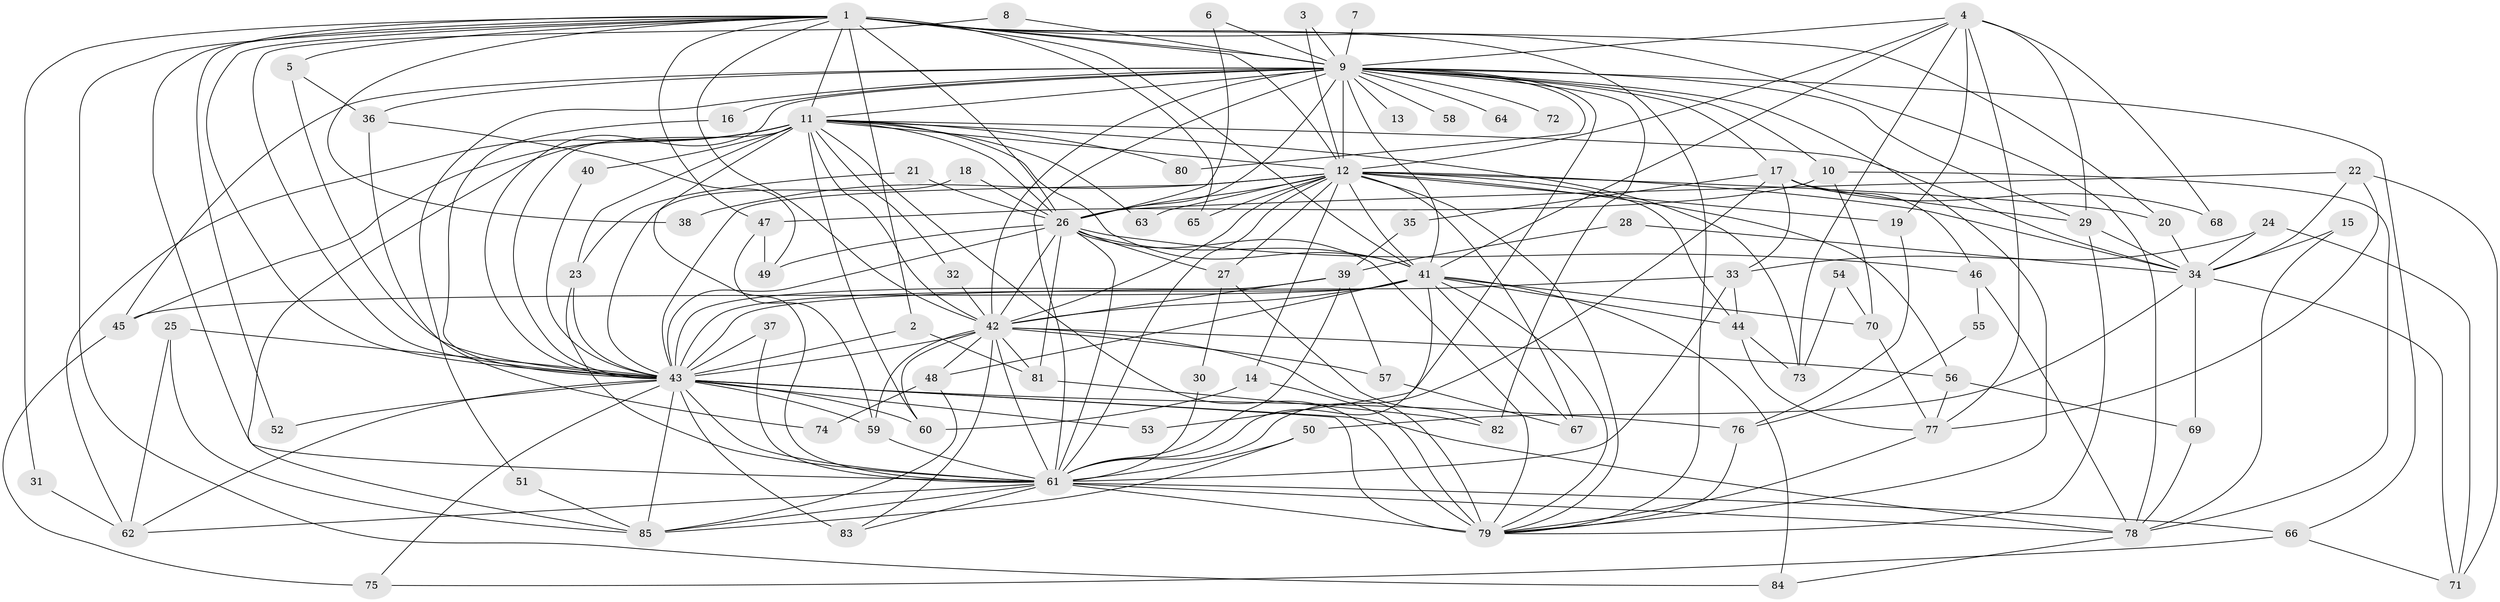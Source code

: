 // original degree distribution, {16: 0.0070921985815602835, 35: 0.0070921985815602835, 20: 0.0070921985815602835, 18: 0.0070921985815602835, 23: 0.014184397163120567, 27: 0.0070921985815602835, 21: 0.0070921985815602835, 24: 0.0070921985815602835, 36: 0.0070921985815602835, 2: 0.5815602836879432, 3: 0.1347517730496454, 7: 0.02127659574468085, 5: 0.0425531914893617, 4: 0.12056737588652482, 6: 0.014184397163120567, 11: 0.0070921985815602835, 8: 0.0070921985815602835}
// Generated by graph-tools (version 1.1) at 2025/36/03/04/25 23:36:34]
// undirected, 85 vertices, 227 edges
graph export_dot {
  node [color=gray90,style=filled];
  1;
  2;
  3;
  4;
  5;
  6;
  7;
  8;
  9;
  10;
  11;
  12;
  13;
  14;
  15;
  16;
  17;
  18;
  19;
  20;
  21;
  22;
  23;
  24;
  25;
  26;
  27;
  28;
  29;
  30;
  31;
  32;
  33;
  34;
  35;
  36;
  37;
  38;
  39;
  40;
  41;
  42;
  43;
  44;
  45;
  46;
  47;
  48;
  49;
  50;
  51;
  52;
  53;
  54;
  55;
  56;
  57;
  58;
  59;
  60;
  61;
  62;
  63;
  64;
  65;
  66;
  67;
  68;
  69;
  70;
  71;
  72;
  73;
  74;
  75;
  76;
  77;
  78;
  79;
  80;
  81;
  82;
  83;
  84;
  85;
  1 -- 2 [weight=1.0];
  1 -- 5 [weight=1.0];
  1 -- 9 [weight=1.0];
  1 -- 11 [weight=1.0];
  1 -- 12 [weight=1.0];
  1 -- 20 [weight=1.0];
  1 -- 26 [weight=2.0];
  1 -- 31 [weight=1.0];
  1 -- 38 [weight=1.0];
  1 -- 41 [weight=1.0];
  1 -- 42 [weight=1.0];
  1 -- 43 [weight=1.0];
  1 -- 47 [weight=1.0];
  1 -- 52 [weight=1.0];
  1 -- 61 [weight=1.0];
  1 -- 65 [weight=2.0];
  1 -- 78 [weight=1.0];
  1 -- 79 [weight=1.0];
  1 -- 84 [weight=1.0];
  2 -- 43 [weight=1.0];
  2 -- 81 [weight=1.0];
  3 -- 9 [weight=1.0];
  3 -- 12 [weight=1.0];
  4 -- 9 [weight=1.0];
  4 -- 12 [weight=1.0];
  4 -- 19 [weight=1.0];
  4 -- 29 [weight=1.0];
  4 -- 41 [weight=1.0];
  4 -- 68 [weight=1.0];
  4 -- 73 [weight=1.0];
  4 -- 77 [weight=1.0];
  5 -- 36 [weight=1.0];
  5 -- 43 [weight=1.0];
  6 -- 9 [weight=1.0];
  6 -- 26 [weight=1.0];
  7 -- 9 [weight=1.0];
  8 -- 9 [weight=1.0];
  8 -- 43 [weight=1.0];
  9 -- 10 [weight=1.0];
  9 -- 11 [weight=1.0];
  9 -- 12 [weight=1.0];
  9 -- 13 [weight=1.0];
  9 -- 16 [weight=1.0];
  9 -- 17 [weight=1.0];
  9 -- 26 [weight=2.0];
  9 -- 29 [weight=1.0];
  9 -- 36 [weight=2.0];
  9 -- 41 [weight=1.0];
  9 -- 42 [weight=1.0];
  9 -- 43 [weight=1.0];
  9 -- 45 [weight=1.0];
  9 -- 51 [weight=1.0];
  9 -- 53 [weight=1.0];
  9 -- 58 [weight=1.0];
  9 -- 61 [weight=1.0];
  9 -- 64 [weight=1.0];
  9 -- 66 [weight=1.0];
  9 -- 72 [weight=1.0];
  9 -- 79 [weight=1.0];
  9 -- 80 [weight=1.0];
  9 -- 82 [weight=1.0];
  10 -- 47 [weight=1.0];
  10 -- 70 [weight=1.0];
  10 -- 78 [weight=1.0];
  11 -- 12 [weight=1.0];
  11 -- 23 [weight=1.0];
  11 -- 26 [weight=1.0];
  11 -- 32 [weight=1.0];
  11 -- 34 [weight=1.0];
  11 -- 40 [weight=1.0];
  11 -- 41 [weight=1.0];
  11 -- 42 [weight=1.0];
  11 -- 43 [weight=1.0];
  11 -- 45 [weight=1.0];
  11 -- 60 [weight=1.0];
  11 -- 61 [weight=3.0];
  11 -- 62 [weight=1.0];
  11 -- 63 [weight=1.0];
  11 -- 73 [weight=1.0];
  11 -- 79 [weight=2.0];
  11 -- 80 [weight=1.0];
  11 -- 85 [weight=1.0];
  12 -- 14 [weight=2.0];
  12 -- 19 [weight=1.0];
  12 -- 20 [weight=1.0];
  12 -- 26 [weight=1.0];
  12 -- 27 [weight=1.0];
  12 -- 34 [weight=1.0];
  12 -- 38 [weight=1.0];
  12 -- 41 [weight=1.0];
  12 -- 42 [weight=1.0];
  12 -- 43 [weight=1.0];
  12 -- 44 [weight=1.0];
  12 -- 56 [weight=1.0];
  12 -- 61 [weight=2.0];
  12 -- 63 [weight=1.0];
  12 -- 65 [weight=1.0];
  12 -- 67 [weight=1.0];
  12 -- 79 [weight=1.0];
  14 -- 60 [weight=1.0];
  14 -- 79 [weight=1.0];
  15 -- 34 [weight=1.0];
  15 -- 78 [weight=1.0];
  16 -- 43 [weight=1.0];
  17 -- 29 [weight=1.0];
  17 -- 33 [weight=1.0];
  17 -- 35 [weight=1.0];
  17 -- 46 [weight=1.0];
  17 -- 61 [weight=1.0];
  17 -- 68 [weight=1.0];
  18 -- 26 [weight=1.0];
  18 -- 43 [weight=1.0];
  19 -- 76 [weight=1.0];
  20 -- 34 [weight=1.0];
  21 -- 23 [weight=1.0];
  21 -- 26 [weight=1.0];
  22 -- 26 [weight=1.0];
  22 -- 34 [weight=1.0];
  22 -- 71 [weight=1.0];
  22 -- 77 [weight=1.0];
  23 -- 43 [weight=1.0];
  23 -- 61 [weight=1.0];
  24 -- 33 [weight=1.0];
  24 -- 34 [weight=1.0];
  24 -- 71 [weight=1.0];
  25 -- 43 [weight=1.0];
  25 -- 62 [weight=1.0];
  25 -- 85 [weight=1.0];
  26 -- 27 [weight=2.0];
  26 -- 41 [weight=2.0];
  26 -- 42 [weight=3.0];
  26 -- 43 [weight=1.0];
  26 -- 46 [weight=1.0];
  26 -- 49 [weight=1.0];
  26 -- 61 [weight=1.0];
  26 -- 79 [weight=1.0];
  26 -- 81 [weight=1.0];
  27 -- 30 [weight=1.0];
  27 -- 82 [weight=1.0];
  28 -- 34 [weight=1.0];
  28 -- 39 [weight=1.0];
  29 -- 34 [weight=1.0];
  29 -- 79 [weight=1.0];
  30 -- 61 [weight=1.0];
  31 -- 62 [weight=1.0];
  32 -- 42 [weight=1.0];
  33 -- 43 [weight=1.0];
  33 -- 44 [weight=1.0];
  33 -- 61 [weight=1.0];
  34 -- 50 [weight=1.0];
  34 -- 69 [weight=1.0];
  34 -- 71 [weight=1.0];
  35 -- 39 [weight=1.0];
  36 -- 49 [weight=1.0];
  36 -- 74 [weight=1.0];
  37 -- 43 [weight=1.0];
  37 -- 61 [weight=1.0];
  39 -- 42 [weight=1.0];
  39 -- 43 [weight=1.0];
  39 -- 57 [weight=1.0];
  39 -- 61 [weight=1.0];
  40 -- 43 [weight=1.0];
  41 -- 42 [weight=1.0];
  41 -- 43 [weight=1.0];
  41 -- 44 [weight=1.0];
  41 -- 45 [weight=1.0];
  41 -- 48 [weight=1.0];
  41 -- 61 [weight=2.0];
  41 -- 67 [weight=1.0];
  41 -- 70 [weight=1.0];
  41 -- 79 [weight=1.0];
  41 -- 84 [weight=1.0];
  42 -- 43 [weight=1.0];
  42 -- 48 [weight=1.0];
  42 -- 56 [weight=1.0];
  42 -- 57 [weight=1.0];
  42 -- 59 [weight=1.0];
  42 -- 60 [weight=1.0];
  42 -- 61 [weight=1.0];
  42 -- 79 [weight=1.0];
  42 -- 81 [weight=1.0];
  42 -- 83 [weight=1.0];
  43 -- 52 [weight=2.0];
  43 -- 53 [weight=1.0];
  43 -- 59 [weight=1.0];
  43 -- 60 [weight=1.0];
  43 -- 61 [weight=2.0];
  43 -- 62 [weight=1.0];
  43 -- 75 [weight=1.0];
  43 -- 76 [weight=1.0];
  43 -- 78 [weight=1.0];
  43 -- 79 [weight=3.0];
  43 -- 83 [weight=2.0];
  43 -- 85 [weight=1.0];
  44 -- 73 [weight=1.0];
  44 -- 77 [weight=1.0];
  45 -- 75 [weight=1.0];
  46 -- 55 [weight=1.0];
  46 -- 78 [weight=1.0];
  47 -- 49 [weight=1.0];
  47 -- 59 [weight=1.0];
  48 -- 74 [weight=1.0];
  48 -- 85 [weight=1.0];
  50 -- 61 [weight=1.0];
  50 -- 85 [weight=1.0];
  51 -- 85 [weight=1.0];
  54 -- 70 [weight=1.0];
  54 -- 73 [weight=1.0];
  55 -- 76 [weight=1.0];
  56 -- 69 [weight=1.0];
  56 -- 77 [weight=1.0];
  57 -- 67 [weight=1.0];
  59 -- 61 [weight=1.0];
  61 -- 62 [weight=1.0];
  61 -- 66 [weight=1.0];
  61 -- 78 [weight=1.0];
  61 -- 79 [weight=1.0];
  61 -- 83 [weight=1.0];
  61 -- 85 [weight=1.0];
  66 -- 71 [weight=1.0];
  66 -- 75 [weight=1.0];
  69 -- 78 [weight=1.0];
  70 -- 77 [weight=1.0];
  76 -- 79 [weight=1.0];
  77 -- 79 [weight=1.0];
  78 -- 84 [weight=1.0];
  81 -- 82 [weight=1.0];
}
